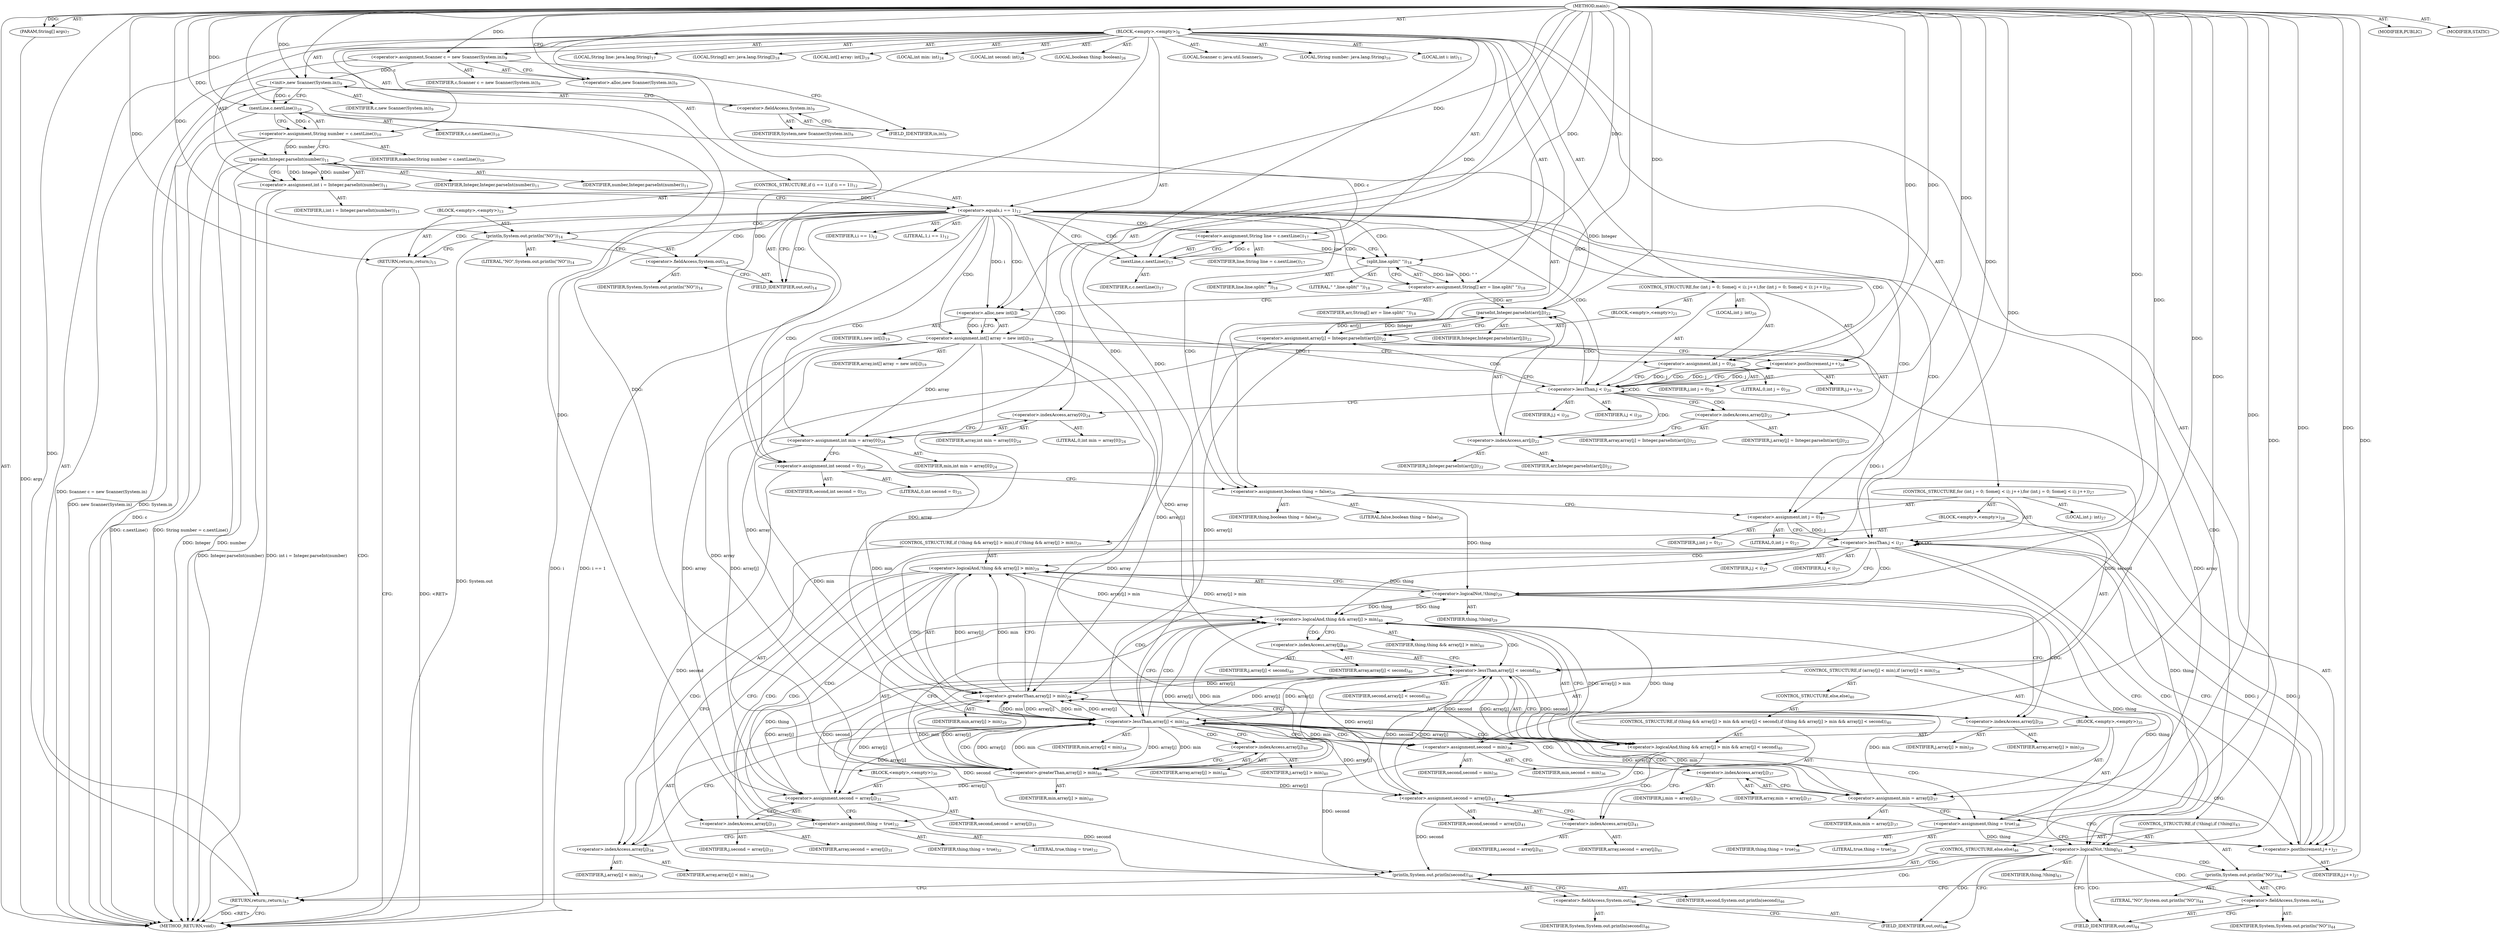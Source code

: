 digraph "main" {  
"19" [label = <(METHOD,main)<SUB>7</SUB>> ]
"20" [label = <(PARAM,String[] args)<SUB>7</SUB>> ]
"21" [label = <(BLOCK,&lt;empty&gt;,&lt;empty&gt;)<SUB>8</SUB>> ]
"4" [label = <(LOCAL,Scanner c: java.util.Scanner)<SUB>9</SUB>> ]
"22" [label = <(&lt;operator&gt;.assignment,Scanner c = new Scanner(System.in))<SUB>9</SUB>> ]
"23" [label = <(IDENTIFIER,c,Scanner c = new Scanner(System.in))<SUB>9</SUB>> ]
"24" [label = <(&lt;operator&gt;.alloc,new Scanner(System.in))<SUB>9</SUB>> ]
"25" [label = <(&lt;init&gt;,new Scanner(System.in))<SUB>9</SUB>> ]
"3" [label = <(IDENTIFIER,c,new Scanner(System.in))<SUB>9</SUB>> ]
"26" [label = <(&lt;operator&gt;.fieldAccess,System.in)<SUB>9</SUB>> ]
"27" [label = <(IDENTIFIER,System,new Scanner(System.in))<SUB>9</SUB>> ]
"28" [label = <(FIELD_IDENTIFIER,in,in)<SUB>9</SUB>> ]
"29" [label = <(LOCAL,String number: java.lang.String)<SUB>10</SUB>> ]
"30" [label = <(&lt;operator&gt;.assignment,String number = c.nextLine())<SUB>10</SUB>> ]
"31" [label = <(IDENTIFIER,number,String number = c.nextLine())<SUB>10</SUB>> ]
"32" [label = <(nextLine,c.nextLine())<SUB>10</SUB>> ]
"33" [label = <(IDENTIFIER,c,c.nextLine())<SUB>10</SUB>> ]
"34" [label = <(LOCAL,int i: int)<SUB>11</SUB>> ]
"35" [label = <(&lt;operator&gt;.assignment,int i = Integer.parseInt(number))<SUB>11</SUB>> ]
"36" [label = <(IDENTIFIER,i,int i = Integer.parseInt(number))<SUB>11</SUB>> ]
"37" [label = <(parseInt,Integer.parseInt(number))<SUB>11</SUB>> ]
"38" [label = <(IDENTIFIER,Integer,Integer.parseInt(number))<SUB>11</SUB>> ]
"39" [label = <(IDENTIFIER,number,Integer.parseInt(number))<SUB>11</SUB>> ]
"40" [label = <(CONTROL_STRUCTURE,if (i == 1),if (i == 1))<SUB>12</SUB>> ]
"41" [label = <(&lt;operator&gt;.equals,i == 1)<SUB>12</SUB>> ]
"42" [label = <(IDENTIFIER,i,i == 1)<SUB>12</SUB>> ]
"43" [label = <(LITERAL,1,i == 1)<SUB>12</SUB>> ]
"44" [label = <(BLOCK,&lt;empty&gt;,&lt;empty&gt;)<SUB>13</SUB>> ]
"45" [label = <(println,System.out.println(&quot;NO&quot;))<SUB>14</SUB>> ]
"46" [label = <(&lt;operator&gt;.fieldAccess,System.out)<SUB>14</SUB>> ]
"47" [label = <(IDENTIFIER,System,System.out.println(&quot;NO&quot;))<SUB>14</SUB>> ]
"48" [label = <(FIELD_IDENTIFIER,out,out)<SUB>14</SUB>> ]
"49" [label = <(LITERAL,&quot;NO&quot;,System.out.println(&quot;NO&quot;))<SUB>14</SUB>> ]
"50" [label = <(RETURN,return;,return;)<SUB>15</SUB>> ]
"51" [label = <(LOCAL,String line: java.lang.String)<SUB>17</SUB>> ]
"52" [label = <(&lt;operator&gt;.assignment,String line = c.nextLine())<SUB>17</SUB>> ]
"53" [label = <(IDENTIFIER,line,String line = c.nextLine())<SUB>17</SUB>> ]
"54" [label = <(nextLine,c.nextLine())<SUB>17</SUB>> ]
"55" [label = <(IDENTIFIER,c,c.nextLine())<SUB>17</SUB>> ]
"56" [label = <(LOCAL,String[] arr: java.lang.String[])<SUB>18</SUB>> ]
"57" [label = <(&lt;operator&gt;.assignment,String[] arr = line.split(&quot; &quot;))<SUB>18</SUB>> ]
"58" [label = <(IDENTIFIER,arr,String[] arr = line.split(&quot; &quot;))<SUB>18</SUB>> ]
"59" [label = <(split,line.split(&quot; &quot;))<SUB>18</SUB>> ]
"60" [label = <(IDENTIFIER,line,line.split(&quot; &quot;))<SUB>18</SUB>> ]
"61" [label = <(LITERAL,&quot; &quot;,line.split(&quot; &quot;))<SUB>18</SUB>> ]
"62" [label = <(LOCAL,int[] array: int[])<SUB>19</SUB>> ]
"63" [label = <(&lt;operator&gt;.assignment,int[] array = new int[i])<SUB>19</SUB>> ]
"64" [label = <(IDENTIFIER,array,int[] array = new int[i])<SUB>19</SUB>> ]
"65" [label = <(&lt;operator&gt;.alloc,new int[i])> ]
"66" [label = <(IDENTIFIER,i,new int[i])<SUB>19</SUB>> ]
"67" [label = <(CONTROL_STRUCTURE,for (int j = 0; Some(j &lt; i); j++),for (int j = 0; Some(j &lt; i); j++))<SUB>20</SUB>> ]
"68" [label = <(LOCAL,int j: int)<SUB>20</SUB>> ]
"69" [label = <(&lt;operator&gt;.assignment,int j = 0)<SUB>20</SUB>> ]
"70" [label = <(IDENTIFIER,j,int j = 0)<SUB>20</SUB>> ]
"71" [label = <(LITERAL,0,int j = 0)<SUB>20</SUB>> ]
"72" [label = <(&lt;operator&gt;.lessThan,j &lt; i)<SUB>20</SUB>> ]
"73" [label = <(IDENTIFIER,j,j &lt; i)<SUB>20</SUB>> ]
"74" [label = <(IDENTIFIER,i,j &lt; i)<SUB>20</SUB>> ]
"75" [label = <(&lt;operator&gt;.postIncrement,j++)<SUB>20</SUB>> ]
"76" [label = <(IDENTIFIER,j,j++)<SUB>20</SUB>> ]
"77" [label = <(BLOCK,&lt;empty&gt;,&lt;empty&gt;)<SUB>21</SUB>> ]
"78" [label = <(&lt;operator&gt;.assignment,array[j] = Integer.parseInt(arr[j]))<SUB>22</SUB>> ]
"79" [label = <(&lt;operator&gt;.indexAccess,array[j])<SUB>22</SUB>> ]
"80" [label = <(IDENTIFIER,array,array[j] = Integer.parseInt(arr[j]))<SUB>22</SUB>> ]
"81" [label = <(IDENTIFIER,j,array[j] = Integer.parseInt(arr[j]))<SUB>22</SUB>> ]
"82" [label = <(parseInt,Integer.parseInt(arr[j]))<SUB>22</SUB>> ]
"83" [label = <(IDENTIFIER,Integer,Integer.parseInt(arr[j]))<SUB>22</SUB>> ]
"84" [label = <(&lt;operator&gt;.indexAccess,arr[j])<SUB>22</SUB>> ]
"85" [label = <(IDENTIFIER,arr,Integer.parseInt(arr[j]))<SUB>22</SUB>> ]
"86" [label = <(IDENTIFIER,j,Integer.parseInt(arr[j]))<SUB>22</SUB>> ]
"87" [label = <(LOCAL,int min: int)<SUB>24</SUB>> ]
"88" [label = <(&lt;operator&gt;.assignment,int min = array[0])<SUB>24</SUB>> ]
"89" [label = <(IDENTIFIER,min,int min = array[0])<SUB>24</SUB>> ]
"90" [label = <(&lt;operator&gt;.indexAccess,array[0])<SUB>24</SUB>> ]
"91" [label = <(IDENTIFIER,array,int min = array[0])<SUB>24</SUB>> ]
"92" [label = <(LITERAL,0,int min = array[0])<SUB>24</SUB>> ]
"93" [label = <(LOCAL,int second: int)<SUB>25</SUB>> ]
"94" [label = <(&lt;operator&gt;.assignment,int second = 0)<SUB>25</SUB>> ]
"95" [label = <(IDENTIFIER,second,int second = 0)<SUB>25</SUB>> ]
"96" [label = <(LITERAL,0,int second = 0)<SUB>25</SUB>> ]
"97" [label = <(LOCAL,boolean thing: boolean)<SUB>26</SUB>> ]
"98" [label = <(&lt;operator&gt;.assignment,boolean thing = false)<SUB>26</SUB>> ]
"99" [label = <(IDENTIFIER,thing,boolean thing = false)<SUB>26</SUB>> ]
"100" [label = <(LITERAL,false,boolean thing = false)<SUB>26</SUB>> ]
"101" [label = <(CONTROL_STRUCTURE,for (int j = 0; Some(j &lt; i); j++),for (int j = 0; Some(j &lt; i); j++))<SUB>27</SUB>> ]
"102" [label = <(LOCAL,int j: int)<SUB>27</SUB>> ]
"103" [label = <(&lt;operator&gt;.assignment,int j = 0)<SUB>27</SUB>> ]
"104" [label = <(IDENTIFIER,j,int j = 0)<SUB>27</SUB>> ]
"105" [label = <(LITERAL,0,int j = 0)<SUB>27</SUB>> ]
"106" [label = <(&lt;operator&gt;.lessThan,j &lt; i)<SUB>27</SUB>> ]
"107" [label = <(IDENTIFIER,j,j &lt; i)<SUB>27</SUB>> ]
"108" [label = <(IDENTIFIER,i,j &lt; i)<SUB>27</SUB>> ]
"109" [label = <(&lt;operator&gt;.postIncrement,j++)<SUB>27</SUB>> ]
"110" [label = <(IDENTIFIER,j,j++)<SUB>27</SUB>> ]
"111" [label = <(BLOCK,&lt;empty&gt;,&lt;empty&gt;)<SUB>28</SUB>> ]
"112" [label = <(CONTROL_STRUCTURE,if (!thing &amp;&amp; array[j] &gt; min),if (!thing &amp;&amp; array[j] &gt; min))<SUB>29</SUB>> ]
"113" [label = <(&lt;operator&gt;.logicalAnd,!thing &amp;&amp; array[j] &gt; min)<SUB>29</SUB>> ]
"114" [label = <(&lt;operator&gt;.logicalNot,!thing)<SUB>29</SUB>> ]
"115" [label = <(IDENTIFIER,thing,!thing)<SUB>29</SUB>> ]
"116" [label = <(&lt;operator&gt;.greaterThan,array[j] &gt; min)<SUB>29</SUB>> ]
"117" [label = <(&lt;operator&gt;.indexAccess,array[j])<SUB>29</SUB>> ]
"118" [label = <(IDENTIFIER,array,array[j] &gt; min)<SUB>29</SUB>> ]
"119" [label = <(IDENTIFIER,j,array[j] &gt; min)<SUB>29</SUB>> ]
"120" [label = <(IDENTIFIER,min,array[j] &gt; min)<SUB>29</SUB>> ]
"121" [label = <(BLOCK,&lt;empty&gt;,&lt;empty&gt;)<SUB>30</SUB>> ]
"122" [label = <(&lt;operator&gt;.assignment,second = array[j])<SUB>31</SUB>> ]
"123" [label = <(IDENTIFIER,second,second = array[j])<SUB>31</SUB>> ]
"124" [label = <(&lt;operator&gt;.indexAccess,array[j])<SUB>31</SUB>> ]
"125" [label = <(IDENTIFIER,array,second = array[j])<SUB>31</SUB>> ]
"126" [label = <(IDENTIFIER,j,second = array[j])<SUB>31</SUB>> ]
"127" [label = <(&lt;operator&gt;.assignment,thing = true)<SUB>32</SUB>> ]
"128" [label = <(IDENTIFIER,thing,thing = true)<SUB>32</SUB>> ]
"129" [label = <(LITERAL,true,thing = true)<SUB>32</SUB>> ]
"130" [label = <(CONTROL_STRUCTURE,if (array[j] &lt; min),if (array[j] &lt; min))<SUB>34</SUB>> ]
"131" [label = <(&lt;operator&gt;.lessThan,array[j] &lt; min)<SUB>34</SUB>> ]
"132" [label = <(&lt;operator&gt;.indexAccess,array[j])<SUB>34</SUB>> ]
"133" [label = <(IDENTIFIER,array,array[j] &lt; min)<SUB>34</SUB>> ]
"134" [label = <(IDENTIFIER,j,array[j] &lt; min)<SUB>34</SUB>> ]
"135" [label = <(IDENTIFIER,min,array[j] &lt; min)<SUB>34</SUB>> ]
"136" [label = <(BLOCK,&lt;empty&gt;,&lt;empty&gt;)<SUB>35</SUB>> ]
"137" [label = <(&lt;operator&gt;.assignment,second = min)<SUB>36</SUB>> ]
"138" [label = <(IDENTIFIER,second,second = min)<SUB>36</SUB>> ]
"139" [label = <(IDENTIFIER,min,second = min)<SUB>36</SUB>> ]
"140" [label = <(&lt;operator&gt;.assignment,min = array[j])<SUB>37</SUB>> ]
"141" [label = <(IDENTIFIER,min,min = array[j])<SUB>37</SUB>> ]
"142" [label = <(&lt;operator&gt;.indexAccess,array[j])<SUB>37</SUB>> ]
"143" [label = <(IDENTIFIER,array,min = array[j])<SUB>37</SUB>> ]
"144" [label = <(IDENTIFIER,j,min = array[j])<SUB>37</SUB>> ]
"145" [label = <(&lt;operator&gt;.assignment,thing = true)<SUB>38</SUB>> ]
"146" [label = <(IDENTIFIER,thing,thing = true)<SUB>38</SUB>> ]
"147" [label = <(LITERAL,true,thing = true)<SUB>38</SUB>> ]
"148" [label = <(CONTROL_STRUCTURE,else,else)<SUB>40</SUB>> ]
"149" [label = <(CONTROL_STRUCTURE,if (thing &amp;&amp; array[j] &gt; min &amp;&amp; array[j] &lt; second),if (thing &amp;&amp; array[j] &gt; min &amp;&amp; array[j] &lt; second))<SUB>40</SUB>> ]
"150" [label = <(&lt;operator&gt;.logicalAnd,thing &amp;&amp; array[j] &gt; min &amp;&amp; array[j] &lt; second)<SUB>40</SUB>> ]
"151" [label = <(&lt;operator&gt;.logicalAnd,thing &amp;&amp; array[j] &gt; min)<SUB>40</SUB>> ]
"152" [label = <(IDENTIFIER,thing,thing &amp;&amp; array[j] &gt; min)<SUB>40</SUB>> ]
"153" [label = <(&lt;operator&gt;.greaterThan,array[j] &gt; min)<SUB>40</SUB>> ]
"154" [label = <(&lt;operator&gt;.indexAccess,array[j])<SUB>40</SUB>> ]
"155" [label = <(IDENTIFIER,array,array[j] &gt; min)<SUB>40</SUB>> ]
"156" [label = <(IDENTIFIER,j,array[j] &gt; min)<SUB>40</SUB>> ]
"157" [label = <(IDENTIFIER,min,array[j] &gt; min)<SUB>40</SUB>> ]
"158" [label = <(&lt;operator&gt;.lessThan,array[j] &lt; second)<SUB>40</SUB>> ]
"159" [label = <(&lt;operator&gt;.indexAccess,array[j])<SUB>40</SUB>> ]
"160" [label = <(IDENTIFIER,array,array[j] &lt; second)<SUB>40</SUB>> ]
"161" [label = <(IDENTIFIER,j,array[j] &lt; second)<SUB>40</SUB>> ]
"162" [label = <(IDENTIFIER,second,array[j] &lt; second)<SUB>40</SUB>> ]
"163" [label = <(&lt;operator&gt;.assignment,second = array[j])<SUB>41</SUB>> ]
"164" [label = <(IDENTIFIER,second,second = array[j])<SUB>41</SUB>> ]
"165" [label = <(&lt;operator&gt;.indexAccess,array[j])<SUB>41</SUB>> ]
"166" [label = <(IDENTIFIER,array,second = array[j])<SUB>41</SUB>> ]
"167" [label = <(IDENTIFIER,j,second = array[j])<SUB>41</SUB>> ]
"168" [label = <(CONTROL_STRUCTURE,if (!thing),if (!thing))<SUB>43</SUB>> ]
"169" [label = <(&lt;operator&gt;.logicalNot,!thing)<SUB>43</SUB>> ]
"170" [label = <(IDENTIFIER,thing,!thing)<SUB>43</SUB>> ]
"171" [label = <(println,System.out.println(&quot;NO&quot;))<SUB>44</SUB>> ]
"172" [label = <(&lt;operator&gt;.fieldAccess,System.out)<SUB>44</SUB>> ]
"173" [label = <(IDENTIFIER,System,System.out.println(&quot;NO&quot;))<SUB>44</SUB>> ]
"174" [label = <(FIELD_IDENTIFIER,out,out)<SUB>44</SUB>> ]
"175" [label = <(LITERAL,&quot;NO&quot;,System.out.println(&quot;NO&quot;))<SUB>44</SUB>> ]
"176" [label = <(CONTROL_STRUCTURE,else,else)<SUB>46</SUB>> ]
"177" [label = <(println,System.out.println(second))<SUB>46</SUB>> ]
"178" [label = <(&lt;operator&gt;.fieldAccess,System.out)<SUB>46</SUB>> ]
"179" [label = <(IDENTIFIER,System,System.out.println(second))<SUB>46</SUB>> ]
"180" [label = <(FIELD_IDENTIFIER,out,out)<SUB>46</SUB>> ]
"181" [label = <(IDENTIFIER,second,System.out.println(second))<SUB>46</SUB>> ]
"182" [label = <(RETURN,return;,return;)<SUB>47</SUB>> ]
"183" [label = <(MODIFIER,PUBLIC)> ]
"184" [label = <(MODIFIER,STATIC)> ]
"185" [label = <(METHOD_RETURN,void)<SUB>7</SUB>> ]
  "19" -> "20"  [ label = "AST: "] 
  "19" -> "21"  [ label = "AST: "] 
  "19" -> "183"  [ label = "AST: "] 
  "19" -> "184"  [ label = "AST: "] 
  "19" -> "185"  [ label = "AST: "] 
  "21" -> "4"  [ label = "AST: "] 
  "21" -> "22"  [ label = "AST: "] 
  "21" -> "25"  [ label = "AST: "] 
  "21" -> "29"  [ label = "AST: "] 
  "21" -> "30"  [ label = "AST: "] 
  "21" -> "34"  [ label = "AST: "] 
  "21" -> "35"  [ label = "AST: "] 
  "21" -> "40"  [ label = "AST: "] 
  "21" -> "51"  [ label = "AST: "] 
  "21" -> "52"  [ label = "AST: "] 
  "21" -> "56"  [ label = "AST: "] 
  "21" -> "57"  [ label = "AST: "] 
  "21" -> "62"  [ label = "AST: "] 
  "21" -> "63"  [ label = "AST: "] 
  "21" -> "67"  [ label = "AST: "] 
  "21" -> "87"  [ label = "AST: "] 
  "21" -> "88"  [ label = "AST: "] 
  "21" -> "93"  [ label = "AST: "] 
  "21" -> "94"  [ label = "AST: "] 
  "21" -> "97"  [ label = "AST: "] 
  "21" -> "98"  [ label = "AST: "] 
  "21" -> "101"  [ label = "AST: "] 
  "21" -> "168"  [ label = "AST: "] 
  "21" -> "182"  [ label = "AST: "] 
  "22" -> "23"  [ label = "AST: "] 
  "22" -> "24"  [ label = "AST: "] 
  "25" -> "3"  [ label = "AST: "] 
  "25" -> "26"  [ label = "AST: "] 
  "26" -> "27"  [ label = "AST: "] 
  "26" -> "28"  [ label = "AST: "] 
  "30" -> "31"  [ label = "AST: "] 
  "30" -> "32"  [ label = "AST: "] 
  "32" -> "33"  [ label = "AST: "] 
  "35" -> "36"  [ label = "AST: "] 
  "35" -> "37"  [ label = "AST: "] 
  "37" -> "38"  [ label = "AST: "] 
  "37" -> "39"  [ label = "AST: "] 
  "40" -> "41"  [ label = "AST: "] 
  "40" -> "44"  [ label = "AST: "] 
  "41" -> "42"  [ label = "AST: "] 
  "41" -> "43"  [ label = "AST: "] 
  "44" -> "45"  [ label = "AST: "] 
  "44" -> "50"  [ label = "AST: "] 
  "45" -> "46"  [ label = "AST: "] 
  "45" -> "49"  [ label = "AST: "] 
  "46" -> "47"  [ label = "AST: "] 
  "46" -> "48"  [ label = "AST: "] 
  "52" -> "53"  [ label = "AST: "] 
  "52" -> "54"  [ label = "AST: "] 
  "54" -> "55"  [ label = "AST: "] 
  "57" -> "58"  [ label = "AST: "] 
  "57" -> "59"  [ label = "AST: "] 
  "59" -> "60"  [ label = "AST: "] 
  "59" -> "61"  [ label = "AST: "] 
  "63" -> "64"  [ label = "AST: "] 
  "63" -> "65"  [ label = "AST: "] 
  "65" -> "66"  [ label = "AST: "] 
  "67" -> "68"  [ label = "AST: "] 
  "67" -> "69"  [ label = "AST: "] 
  "67" -> "72"  [ label = "AST: "] 
  "67" -> "75"  [ label = "AST: "] 
  "67" -> "77"  [ label = "AST: "] 
  "69" -> "70"  [ label = "AST: "] 
  "69" -> "71"  [ label = "AST: "] 
  "72" -> "73"  [ label = "AST: "] 
  "72" -> "74"  [ label = "AST: "] 
  "75" -> "76"  [ label = "AST: "] 
  "77" -> "78"  [ label = "AST: "] 
  "78" -> "79"  [ label = "AST: "] 
  "78" -> "82"  [ label = "AST: "] 
  "79" -> "80"  [ label = "AST: "] 
  "79" -> "81"  [ label = "AST: "] 
  "82" -> "83"  [ label = "AST: "] 
  "82" -> "84"  [ label = "AST: "] 
  "84" -> "85"  [ label = "AST: "] 
  "84" -> "86"  [ label = "AST: "] 
  "88" -> "89"  [ label = "AST: "] 
  "88" -> "90"  [ label = "AST: "] 
  "90" -> "91"  [ label = "AST: "] 
  "90" -> "92"  [ label = "AST: "] 
  "94" -> "95"  [ label = "AST: "] 
  "94" -> "96"  [ label = "AST: "] 
  "98" -> "99"  [ label = "AST: "] 
  "98" -> "100"  [ label = "AST: "] 
  "101" -> "102"  [ label = "AST: "] 
  "101" -> "103"  [ label = "AST: "] 
  "101" -> "106"  [ label = "AST: "] 
  "101" -> "109"  [ label = "AST: "] 
  "101" -> "111"  [ label = "AST: "] 
  "103" -> "104"  [ label = "AST: "] 
  "103" -> "105"  [ label = "AST: "] 
  "106" -> "107"  [ label = "AST: "] 
  "106" -> "108"  [ label = "AST: "] 
  "109" -> "110"  [ label = "AST: "] 
  "111" -> "112"  [ label = "AST: "] 
  "111" -> "130"  [ label = "AST: "] 
  "112" -> "113"  [ label = "AST: "] 
  "112" -> "121"  [ label = "AST: "] 
  "113" -> "114"  [ label = "AST: "] 
  "113" -> "116"  [ label = "AST: "] 
  "114" -> "115"  [ label = "AST: "] 
  "116" -> "117"  [ label = "AST: "] 
  "116" -> "120"  [ label = "AST: "] 
  "117" -> "118"  [ label = "AST: "] 
  "117" -> "119"  [ label = "AST: "] 
  "121" -> "122"  [ label = "AST: "] 
  "121" -> "127"  [ label = "AST: "] 
  "122" -> "123"  [ label = "AST: "] 
  "122" -> "124"  [ label = "AST: "] 
  "124" -> "125"  [ label = "AST: "] 
  "124" -> "126"  [ label = "AST: "] 
  "127" -> "128"  [ label = "AST: "] 
  "127" -> "129"  [ label = "AST: "] 
  "130" -> "131"  [ label = "AST: "] 
  "130" -> "136"  [ label = "AST: "] 
  "130" -> "148"  [ label = "AST: "] 
  "131" -> "132"  [ label = "AST: "] 
  "131" -> "135"  [ label = "AST: "] 
  "132" -> "133"  [ label = "AST: "] 
  "132" -> "134"  [ label = "AST: "] 
  "136" -> "137"  [ label = "AST: "] 
  "136" -> "140"  [ label = "AST: "] 
  "136" -> "145"  [ label = "AST: "] 
  "137" -> "138"  [ label = "AST: "] 
  "137" -> "139"  [ label = "AST: "] 
  "140" -> "141"  [ label = "AST: "] 
  "140" -> "142"  [ label = "AST: "] 
  "142" -> "143"  [ label = "AST: "] 
  "142" -> "144"  [ label = "AST: "] 
  "145" -> "146"  [ label = "AST: "] 
  "145" -> "147"  [ label = "AST: "] 
  "148" -> "149"  [ label = "AST: "] 
  "149" -> "150"  [ label = "AST: "] 
  "149" -> "163"  [ label = "AST: "] 
  "150" -> "151"  [ label = "AST: "] 
  "150" -> "158"  [ label = "AST: "] 
  "151" -> "152"  [ label = "AST: "] 
  "151" -> "153"  [ label = "AST: "] 
  "153" -> "154"  [ label = "AST: "] 
  "153" -> "157"  [ label = "AST: "] 
  "154" -> "155"  [ label = "AST: "] 
  "154" -> "156"  [ label = "AST: "] 
  "158" -> "159"  [ label = "AST: "] 
  "158" -> "162"  [ label = "AST: "] 
  "159" -> "160"  [ label = "AST: "] 
  "159" -> "161"  [ label = "AST: "] 
  "163" -> "164"  [ label = "AST: "] 
  "163" -> "165"  [ label = "AST: "] 
  "165" -> "166"  [ label = "AST: "] 
  "165" -> "167"  [ label = "AST: "] 
  "168" -> "169"  [ label = "AST: "] 
  "168" -> "171"  [ label = "AST: "] 
  "168" -> "176"  [ label = "AST: "] 
  "169" -> "170"  [ label = "AST: "] 
  "171" -> "172"  [ label = "AST: "] 
  "171" -> "175"  [ label = "AST: "] 
  "172" -> "173"  [ label = "AST: "] 
  "172" -> "174"  [ label = "AST: "] 
  "176" -> "177"  [ label = "AST: "] 
  "177" -> "178"  [ label = "AST: "] 
  "177" -> "181"  [ label = "AST: "] 
  "178" -> "179"  [ label = "AST: "] 
  "178" -> "180"  [ label = "AST: "] 
  "22" -> "28"  [ label = "CFG: "] 
  "25" -> "32"  [ label = "CFG: "] 
  "30" -> "37"  [ label = "CFG: "] 
  "35" -> "41"  [ label = "CFG: "] 
  "52" -> "59"  [ label = "CFG: "] 
  "57" -> "65"  [ label = "CFG: "] 
  "63" -> "69"  [ label = "CFG: "] 
  "88" -> "94"  [ label = "CFG: "] 
  "94" -> "98"  [ label = "CFG: "] 
  "98" -> "103"  [ label = "CFG: "] 
  "182" -> "185"  [ label = "CFG: "] 
  "24" -> "22"  [ label = "CFG: "] 
  "26" -> "25"  [ label = "CFG: "] 
  "32" -> "30"  [ label = "CFG: "] 
  "37" -> "35"  [ label = "CFG: "] 
  "41" -> "48"  [ label = "CFG: "] 
  "41" -> "54"  [ label = "CFG: "] 
  "54" -> "52"  [ label = "CFG: "] 
  "59" -> "57"  [ label = "CFG: "] 
  "65" -> "63"  [ label = "CFG: "] 
  "69" -> "72"  [ label = "CFG: "] 
  "72" -> "79"  [ label = "CFG: "] 
  "72" -> "90"  [ label = "CFG: "] 
  "75" -> "72"  [ label = "CFG: "] 
  "90" -> "88"  [ label = "CFG: "] 
  "103" -> "106"  [ label = "CFG: "] 
  "106" -> "114"  [ label = "CFG: "] 
  "106" -> "169"  [ label = "CFG: "] 
  "109" -> "106"  [ label = "CFG: "] 
  "169" -> "174"  [ label = "CFG: "] 
  "169" -> "180"  [ label = "CFG: "] 
  "171" -> "182"  [ label = "CFG: "] 
  "28" -> "26"  [ label = "CFG: "] 
  "45" -> "50"  [ label = "CFG: "] 
  "50" -> "185"  [ label = "CFG: "] 
  "78" -> "75"  [ label = "CFG: "] 
  "172" -> "171"  [ label = "CFG: "] 
  "177" -> "182"  [ label = "CFG: "] 
  "46" -> "45"  [ label = "CFG: "] 
  "79" -> "84"  [ label = "CFG: "] 
  "82" -> "78"  [ label = "CFG: "] 
  "113" -> "124"  [ label = "CFG: "] 
  "113" -> "132"  [ label = "CFG: "] 
  "131" -> "137"  [ label = "CFG: "] 
  "131" -> "151"  [ label = "CFG: "] 
  "131" -> "154"  [ label = "CFG: "] 
  "174" -> "172"  [ label = "CFG: "] 
  "178" -> "177"  [ label = "CFG: "] 
  "48" -> "46"  [ label = "CFG: "] 
  "84" -> "82"  [ label = "CFG: "] 
  "114" -> "113"  [ label = "CFG: "] 
  "114" -> "117"  [ label = "CFG: "] 
  "116" -> "113"  [ label = "CFG: "] 
  "122" -> "127"  [ label = "CFG: "] 
  "127" -> "132"  [ label = "CFG: "] 
  "132" -> "131"  [ label = "CFG: "] 
  "137" -> "142"  [ label = "CFG: "] 
  "140" -> "145"  [ label = "CFG: "] 
  "145" -> "109"  [ label = "CFG: "] 
  "180" -> "178"  [ label = "CFG: "] 
  "117" -> "116"  [ label = "CFG: "] 
  "124" -> "122"  [ label = "CFG: "] 
  "142" -> "140"  [ label = "CFG: "] 
  "150" -> "165"  [ label = "CFG: "] 
  "150" -> "109"  [ label = "CFG: "] 
  "163" -> "109"  [ label = "CFG: "] 
  "151" -> "150"  [ label = "CFG: "] 
  "151" -> "159"  [ label = "CFG: "] 
  "158" -> "150"  [ label = "CFG: "] 
  "165" -> "163"  [ label = "CFG: "] 
  "153" -> "151"  [ label = "CFG: "] 
  "159" -> "158"  [ label = "CFG: "] 
  "154" -> "153"  [ label = "CFG: "] 
  "19" -> "24"  [ label = "CFG: "] 
  "50" -> "185"  [ label = "DDG: &lt;RET&gt;"] 
  "182" -> "185"  [ label = "DDG: &lt;RET&gt;"] 
  "20" -> "185"  [ label = "DDG: args"] 
  "22" -> "185"  [ label = "DDG: Scanner c = new Scanner(System.in)"] 
  "25" -> "185"  [ label = "DDG: System.in"] 
  "25" -> "185"  [ label = "DDG: new Scanner(System.in)"] 
  "32" -> "185"  [ label = "DDG: c"] 
  "30" -> "185"  [ label = "DDG: c.nextLine()"] 
  "30" -> "185"  [ label = "DDG: String number = c.nextLine()"] 
  "37" -> "185"  [ label = "DDG: Integer"] 
  "37" -> "185"  [ label = "DDG: number"] 
  "35" -> "185"  [ label = "DDG: Integer.parseInt(number)"] 
  "35" -> "185"  [ label = "DDG: int i = Integer.parseInt(number)"] 
  "41" -> "185"  [ label = "DDG: i"] 
  "41" -> "185"  [ label = "DDG: i == 1"] 
  "45" -> "185"  [ label = "DDG: System.out"] 
  "19" -> "20"  [ label = "DDG: "] 
  "19" -> "22"  [ label = "DDG: "] 
  "32" -> "30"  [ label = "DDG: c"] 
  "37" -> "35"  [ label = "DDG: Integer"] 
  "37" -> "35"  [ label = "DDG: number"] 
  "54" -> "52"  [ label = "DDG: c"] 
  "59" -> "57"  [ label = "DDG: line"] 
  "59" -> "57"  [ label = "DDG: &quot; &quot;"] 
  "65" -> "63"  [ label = "DDG: i"] 
  "63" -> "88"  [ label = "DDG: array"] 
  "19" -> "94"  [ label = "DDG: "] 
  "19" -> "98"  [ label = "DDG: "] 
  "19" -> "182"  [ label = "DDG: "] 
  "22" -> "25"  [ label = "DDG: c"] 
  "19" -> "25"  [ label = "DDG: "] 
  "19" -> "69"  [ label = "DDG: "] 
  "19" -> "103"  [ label = "DDG: "] 
  "25" -> "32"  [ label = "DDG: c"] 
  "19" -> "32"  [ label = "DDG: "] 
  "19" -> "37"  [ label = "DDG: "] 
  "30" -> "37"  [ label = "DDG: number"] 
  "35" -> "41"  [ label = "DDG: i"] 
  "19" -> "41"  [ label = "DDG: "] 
  "19" -> "50"  [ label = "DDG: "] 
  "32" -> "54"  [ label = "DDG: c"] 
  "19" -> "54"  [ label = "DDG: "] 
  "52" -> "59"  [ label = "DDG: line"] 
  "19" -> "59"  [ label = "DDG: "] 
  "41" -> "65"  [ label = "DDG: i"] 
  "19" -> "65"  [ label = "DDG: "] 
  "69" -> "72"  [ label = "DDG: j"] 
  "75" -> "72"  [ label = "DDG: j"] 
  "19" -> "72"  [ label = "DDG: "] 
  "65" -> "72"  [ label = "DDG: i"] 
  "72" -> "75"  [ label = "DDG: j"] 
  "19" -> "75"  [ label = "DDG: "] 
  "82" -> "78"  [ label = "DDG: Integer"] 
  "82" -> "78"  [ label = "DDG: arr[j]"] 
  "103" -> "106"  [ label = "DDG: j"] 
  "109" -> "106"  [ label = "DDG: j"] 
  "19" -> "106"  [ label = "DDG: "] 
  "72" -> "106"  [ label = "DDG: i"] 
  "106" -> "109"  [ label = "DDG: j"] 
  "19" -> "109"  [ label = "DDG: "] 
  "98" -> "169"  [ label = "DDG: thing"] 
  "151" -> "169"  [ label = "DDG: thing"] 
  "145" -> "169"  [ label = "DDG: thing"] 
  "19" -> "169"  [ label = "DDG: "] 
  "19" -> "171"  [ label = "DDG: "] 
  "19" -> "45"  [ label = "DDG: "] 
  "94" -> "177"  [ label = "DDG: second"] 
  "122" -> "177"  [ label = "DDG: second"] 
  "158" -> "177"  [ label = "DDG: second"] 
  "163" -> "177"  [ label = "DDG: second"] 
  "137" -> "177"  [ label = "DDG: second"] 
  "19" -> "177"  [ label = "DDG: "] 
  "37" -> "82"  [ label = "DDG: Integer"] 
  "19" -> "82"  [ label = "DDG: "] 
  "57" -> "82"  [ label = "DDG: arr"] 
  "114" -> "113"  [ label = "DDG: thing"] 
  "151" -> "113"  [ label = "DDG: array[j] &gt; min"] 
  "116" -> "113"  [ label = "DDG: array[j]"] 
  "116" -> "113"  [ label = "DDG: min"] 
  "63" -> "122"  [ label = "DDG: array"] 
  "116" -> "122"  [ label = "DDG: array[j]"] 
  "131" -> "122"  [ label = "DDG: array[j]"] 
  "153" -> "122"  [ label = "DDG: array[j]"] 
  "158" -> "122"  [ label = "DDG: array[j]"] 
  "78" -> "122"  [ label = "DDG: array[j]"] 
  "19" -> "127"  [ label = "DDG: "] 
  "63" -> "131"  [ label = "DDG: array"] 
  "116" -> "131"  [ label = "DDG: array[j]"] 
  "153" -> "131"  [ label = "DDG: array[j]"] 
  "158" -> "131"  [ label = "DDG: array[j]"] 
  "78" -> "131"  [ label = "DDG: array[j]"] 
  "88" -> "131"  [ label = "DDG: min"] 
  "116" -> "131"  [ label = "DDG: min"] 
  "153" -> "131"  [ label = "DDG: min"] 
  "140" -> "131"  [ label = "DDG: min"] 
  "19" -> "131"  [ label = "DDG: "] 
  "131" -> "137"  [ label = "DDG: min"] 
  "19" -> "137"  [ label = "DDG: "] 
  "63" -> "140"  [ label = "DDG: array"] 
  "131" -> "140"  [ label = "DDG: array[j]"] 
  "19" -> "145"  [ label = "DDG: "] 
  "98" -> "114"  [ label = "DDG: thing"] 
  "151" -> "114"  [ label = "DDG: thing"] 
  "145" -> "114"  [ label = "DDG: thing"] 
  "19" -> "114"  [ label = "DDG: "] 
  "63" -> "116"  [ label = "DDG: array"] 
  "131" -> "116"  [ label = "DDG: array[j]"] 
  "153" -> "116"  [ label = "DDG: array[j]"] 
  "158" -> "116"  [ label = "DDG: array[j]"] 
  "78" -> "116"  [ label = "DDG: array[j]"] 
  "88" -> "116"  [ label = "DDG: min"] 
  "131" -> "116"  [ label = "DDG: min"] 
  "153" -> "116"  [ label = "DDG: min"] 
  "140" -> "116"  [ label = "DDG: min"] 
  "19" -> "116"  [ label = "DDG: "] 
  "63" -> "163"  [ label = "DDG: array"] 
  "131" -> "163"  [ label = "DDG: array[j]"] 
  "153" -> "163"  [ label = "DDG: array[j]"] 
  "158" -> "163"  [ label = "DDG: array[j]"] 
  "151" -> "150"  [ label = "DDG: thing"] 
  "151" -> "150"  [ label = "DDG: array[j] &gt; min"] 
  "158" -> "150"  [ label = "DDG: array[j]"] 
  "158" -> "150"  [ label = "DDG: second"] 
  "114" -> "151"  [ label = "DDG: thing"] 
  "127" -> "151"  [ label = "DDG: thing"] 
  "19" -> "151"  [ label = "DDG: "] 
  "113" -> "151"  [ label = "DDG: array[j] &gt; min"] 
  "153" -> "151"  [ label = "DDG: array[j]"] 
  "153" -> "151"  [ label = "DDG: min"] 
  "63" -> "158"  [ label = "DDG: array"] 
  "131" -> "158"  [ label = "DDG: array[j]"] 
  "153" -> "158"  [ label = "DDG: array[j]"] 
  "94" -> "158"  [ label = "DDG: second"] 
  "122" -> "158"  [ label = "DDG: second"] 
  "163" -> "158"  [ label = "DDG: second"] 
  "137" -> "158"  [ label = "DDG: second"] 
  "19" -> "158"  [ label = "DDG: "] 
  "63" -> "153"  [ label = "DDG: array"] 
  "131" -> "153"  [ label = "DDG: array[j]"] 
  "131" -> "153"  [ label = "DDG: min"] 
  "19" -> "153"  [ label = "DDG: "] 
  "41" -> "94"  [ label = "CDG: "] 
  "41" -> "57"  [ label = "CDG: "] 
  "41" -> "98"  [ label = "CDG: "] 
  "41" -> "52"  [ label = "CDG: "] 
  "41" -> "169"  [ label = "CDG: "] 
  "41" -> "103"  [ label = "CDG: "] 
  "41" -> "69"  [ label = "CDG: "] 
  "41" -> "50"  [ label = "CDG: "] 
  "41" -> "59"  [ label = "CDG: "] 
  "41" -> "90"  [ label = "CDG: "] 
  "41" -> "54"  [ label = "CDG: "] 
  "41" -> "182"  [ label = "CDG: "] 
  "41" -> "88"  [ label = "CDG: "] 
  "41" -> "48"  [ label = "CDG: "] 
  "41" -> "46"  [ label = "CDG: "] 
  "41" -> "72"  [ label = "CDG: "] 
  "41" -> "45"  [ label = "CDG: "] 
  "41" -> "106"  [ label = "CDG: "] 
  "41" -> "65"  [ label = "CDG: "] 
  "41" -> "63"  [ label = "CDG: "] 
  "72" -> "75"  [ label = "CDG: "] 
  "72" -> "84"  [ label = "CDG: "] 
  "72" -> "79"  [ label = "CDG: "] 
  "72" -> "72"  [ label = "CDG: "] 
  "72" -> "82"  [ label = "CDG: "] 
  "72" -> "78"  [ label = "CDG: "] 
  "106" -> "113"  [ label = "CDG: "] 
  "106" -> "114"  [ label = "CDG: "] 
  "106" -> "131"  [ label = "CDG: "] 
  "106" -> "132"  [ label = "CDG: "] 
  "106" -> "106"  [ label = "CDG: "] 
  "106" -> "109"  [ label = "CDG: "] 
  "169" -> "178"  [ label = "CDG: "] 
  "169" -> "174"  [ label = "CDG: "] 
  "169" -> "180"  [ label = "CDG: "] 
  "169" -> "171"  [ label = "CDG: "] 
  "169" -> "177"  [ label = "CDG: "] 
  "169" -> "172"  [ label = "CDG: "] 
  "113" -> "127"  [ label = "CDG: "] 
  "113" -> "122"  [ label = "CDG: "] 
  "113" -> "124"  [ label = "CDG: "] 
  "131" -> "145"  [ label = "CDG: "] 
  "131" -> "150"  [ label = "CDG: "] 
  "131" -> "151"  [ label = "CDG: "] 
  "131" -> "137"  [ label = "CDG: "] 
  "131" -> "142"  [ label = "CDG: "] 
  "131" -> "140"  [ label = "CDG: "] 
  "131" -> "154"  [ label = "CDG: "] 
  "131" -> "153"  [ label = "CDG: "] 
  "114" -> "116"  [ label = "CDG: "] 
  "114" -> "117"  [ label = "CDG: "] 
  "150" -> "163"  [ label = "CDG: "] 
  "150" -> "165"  [ label = "CDG: "] 
  "151" -> "158"  [ label = "CDG: "] 
  "151" -> "159"  [ label = "CDG: "] 
}
